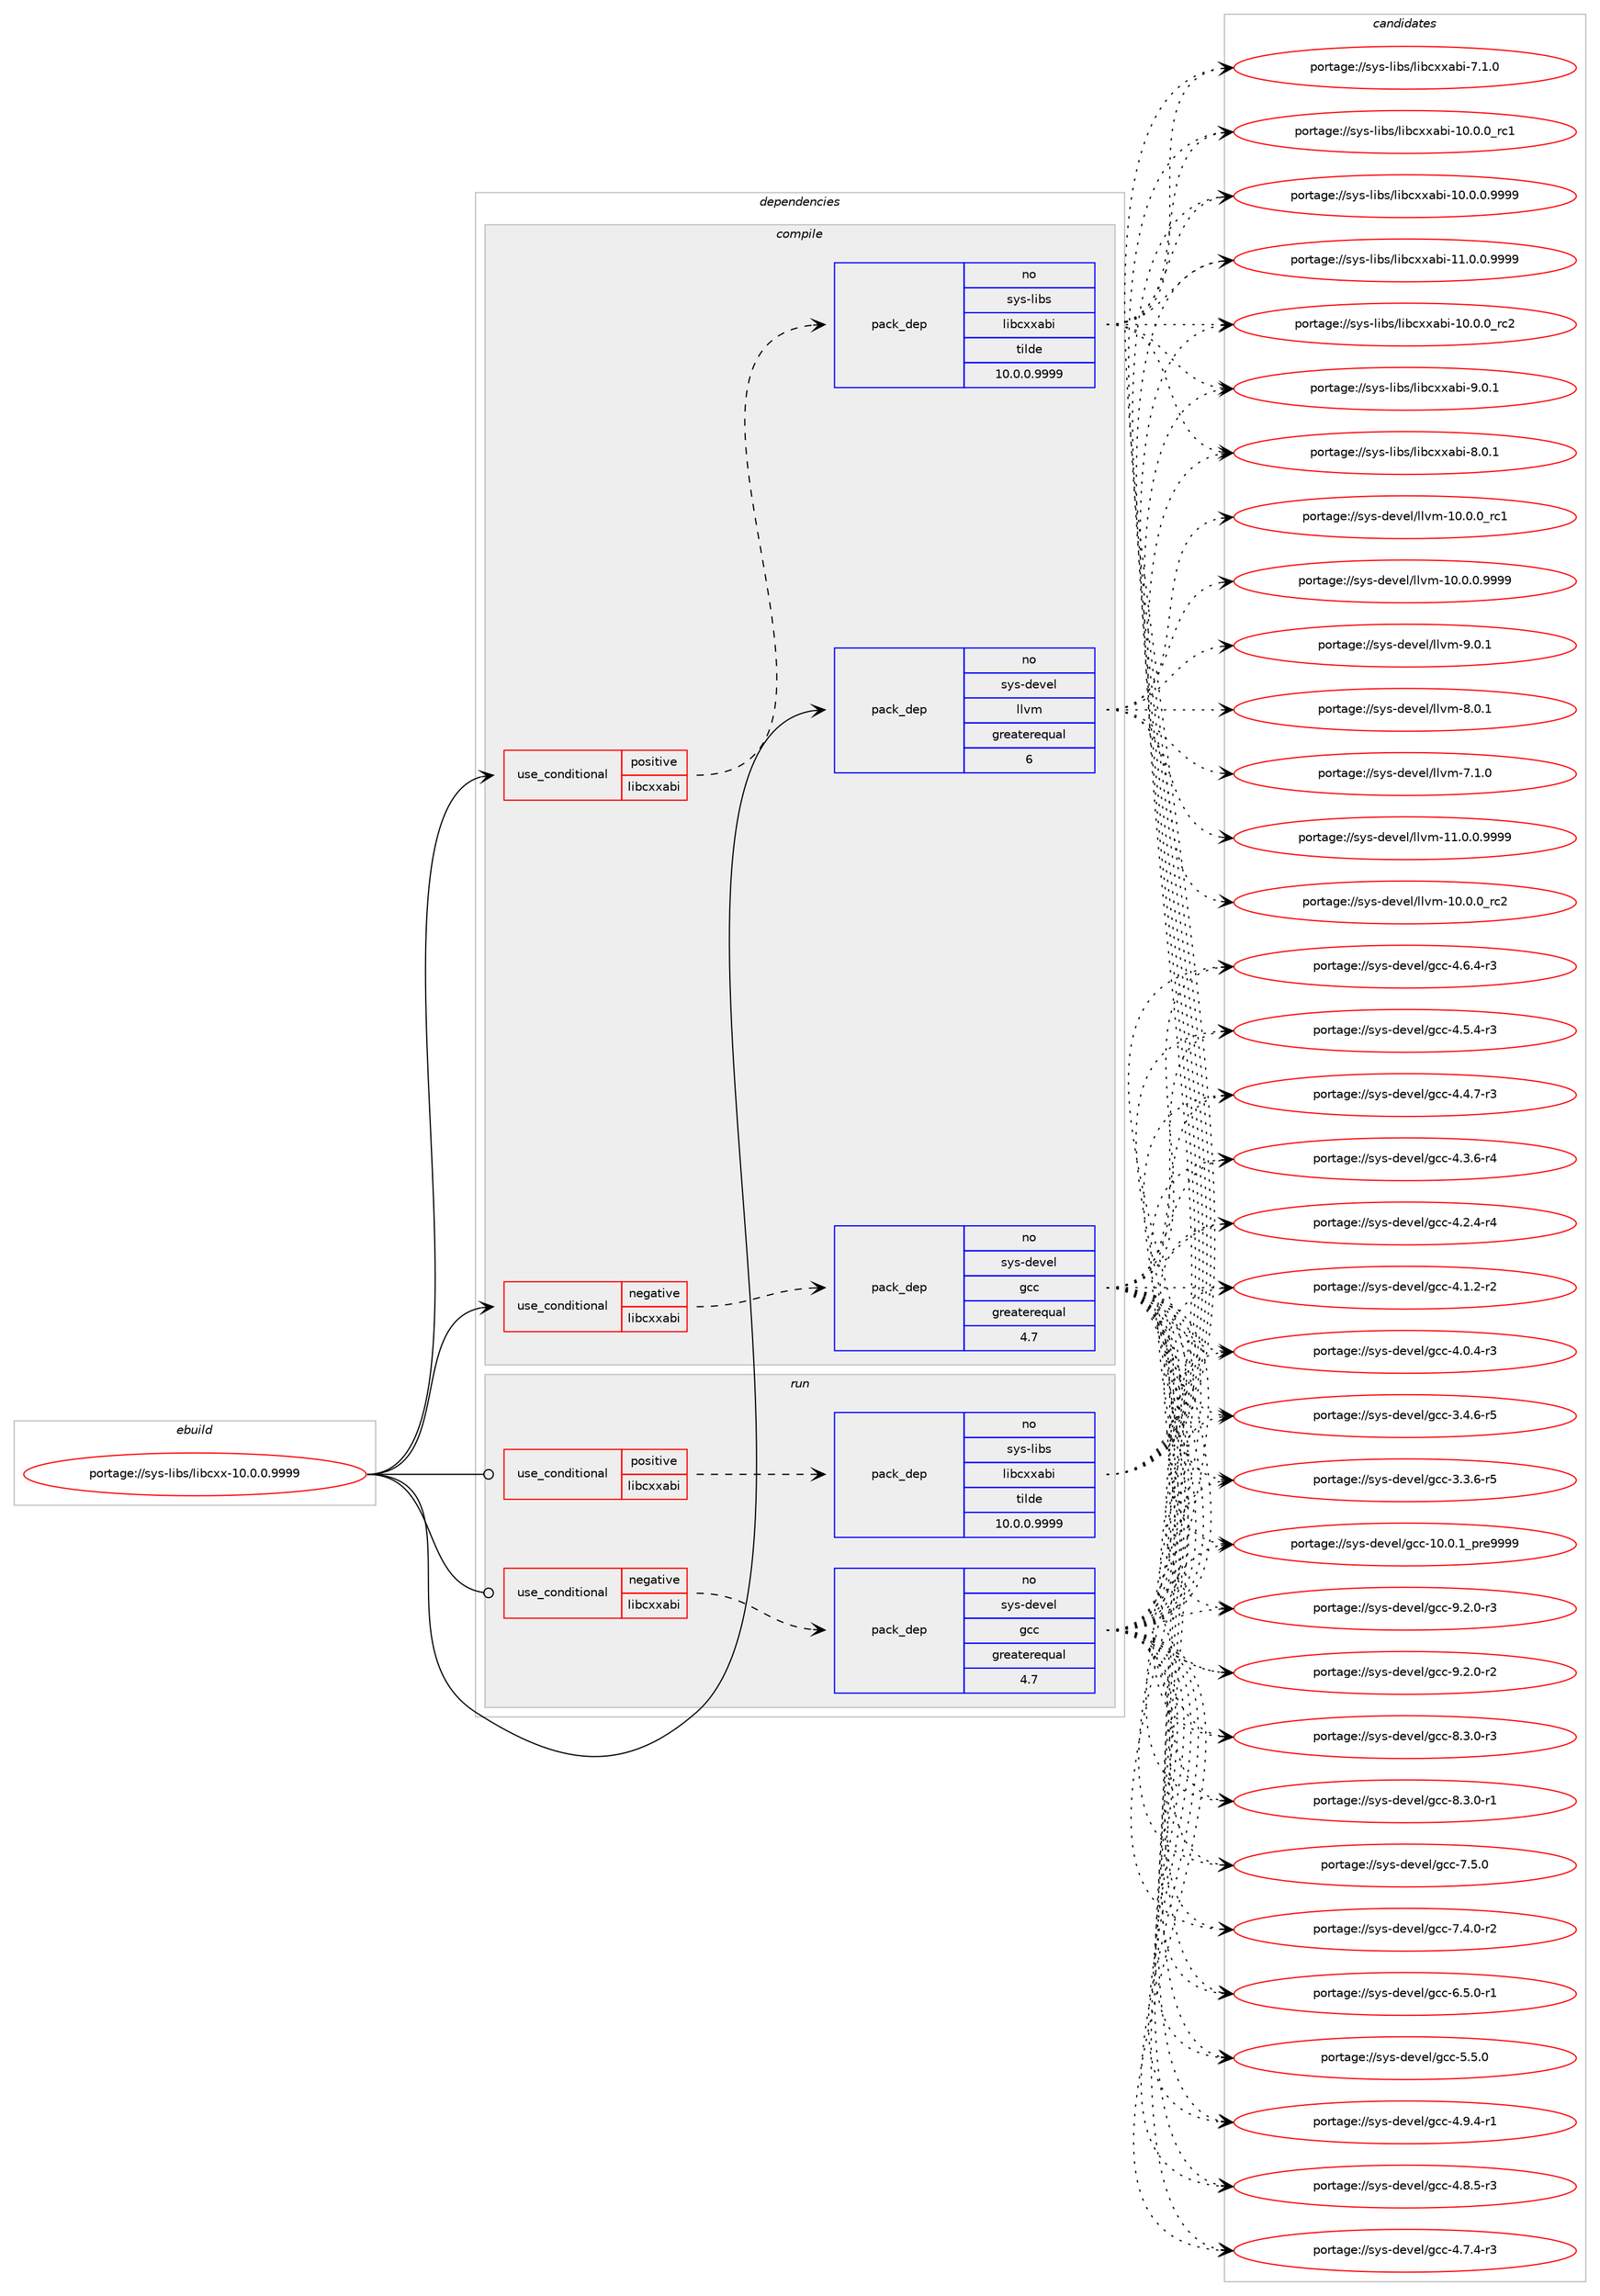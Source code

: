 digraph prolog {

# *************
# Graph options
# *************

newrank=true;
concentrate=true;
compound=true;
graph [rankdir=LR,fontname=Helvetica,fontsize=10,ranksep=1.5];#, ranksep=2.5, nodesep=0.2];
edge  [arrowhead=vee];
node  [fontname=Helvetica,fontsize=10];

# **********
# The ebuild
# **********

subgraph cluster_leftcol {
color=gray;
rank=same;
label=<<i>ebuild</i>>;
id [label="portage://sys-libs/libcxx-10.0.0.9999", color=red, width=4, href="../sys-libs/libcxx-10.0.0.9999.svg"];
}

# ****************
# The dependencies
# ****************

subgraph cluster_midcol {
color=gray;
label=<<i>dependencies</i>>;
subgraph cluster_compile {
fillcolor="#eeeeee";
style=filled;
label=<<i>compile</i>>;
subgraph cond7900 {
dependency42153 [label=<<TABLE BORDER="0" CELLBORDER="1" CELLSPACING="0" CELLPADDING="4"><TR><TD ROWSPAN="3" CELLPADDING="10">use_conditional</TD></TR><TR><TD>negative</TD></TR><TR><TD>libcxxabi</TD></TR></TABLE>>, shape=none, color=red];
subgraph pack33278 {
dependency42154 [label=<<TABLE BORDER="0" CELLBORDER="1" CELLSPACING="0" CELLPADDING="4" WIDTH="220"><TR><TD ROWSPAN="6" CELLPADDING="30">pack_dep</TD></TR><TR><TD WIDTH="110">no</TD></TR><TR><TD>sys-devel</TD></TR><TR><TD>gcc</TD></TR><TR><TD>greaterequal</TD></TR><TR><TD>4.7</TD></TR></TABLE>>, shape=none, color=blue];
}
dependency42153:e -> dependency42154:w [weight=20,style="dashed",arrowhead="vee"];
}
id:e -> dependency42153:w [weight=20,style="solid",arrowhead="vee"];
subgraph cond7901 {
dependency42155 [label=<<TABLE BORDER="0" CELLBORDER="1" CELLSPACING="0" CELLPADDING="4"><TR><TD ROWSPAN="3" CELLPADDING="10">use_conditional</TD></TR><TR><TD>positive</TD></TR><TR><TD>libcxxabi</TD></TR></TABLE>>, shape=none, color=red];
subgraph pack33279 {
dependency42156 [label=<<TABLE BORDER="0" CELLBORDER="1" CELLSPACING="0" CELLPADDING="4" WIDTH="220"><TR><TD ROWSPAN="6" CELLPADDING="30">pack_dep</TD></TR><TR><TD WIDTH="110">no</TD></TR><TR><TD>sys-libs</TD></TR><TR><TD>libcxxabi</TD></TR><TR><TD>tilde</TD></TR><TR><TD>10.0.0.9999</TD></TR></TABLE>>, shape=none, color=blue];
}
dependency42155:e -> dependency42156:w [weight=20,style="dashed",arrowhead="vee"];
}
id:e -> dependency42155:w [weight=20,style="solid",arrowhead="vee"];
subgraph pack33280 {
dependency42157 [label=<<TABLE BORDER="0" CELLBORDER="1" CELLSPACING="0" CELLPADDING="4" WIDTH="220"><TR><TD ROWSPAN="6" CELLPADDING="30">pack_dep</TD></TR><TR><TD WIDTH="110">no</TD></TR><TR><TD>sys-devel</TD></TR><TR><TD>llvm</TD></TR><TR><TD>greaterequal</TD></TR><TR><TD>6</TD></TR></TABLE>>, shape=none, color=blue];
}
id:e -> dependency42157:w [weight=20,style="solid",arrowhead="vee"];
}
subgraph cluster_compileandrun {
fillcolor="#eeeeee";
style=filled;
label=<<i>compile and run</i>>;
}
subgraph cluster_run {
fillcolor="#eeeeee";
style=filled;
label=<<i>run</i>>;
subgraph cond7902 {
dependency42158 [label=<<TABLE BORDER="0" CELLBORDER="1" CELLSPACING="0" CELLPADDING="4"><TR><TD ROWSPAN="3" CELLPADDING="10">use_conditional</TD></TR><TR><TD>negative</TD></TR><TR><TD>libcxxabi</TD></TR></TABLE>>, shape=none, color=red];
subgraph pack33281 {
dependency42159 [label=<<TABLE BORDER="0" CELLBORDER="1" CELLSPACING="0" CELLPADDING="4" WIDTH="220"><TR><TD ROWSPAN="6" CELLPADDING="30">pack_dep</TD></TR><TR><TD WIDTH="110">no</TD></TR><TR><TD>sys-devel</TD></TR><TR><TD>gcc</TD></TR><TR><TD>greaterequal</TD></TR><TR><TD>4.7</TD></TR></TABLE>>, shape=none, color=blue];
}
dependency42158:e -> dependency42159:w [weight=20,style="dashed",arrowhead="vee"];
}
id:e -> dependency42158:w [weight=20,style="solid",arrowhead="odot"];
subgraph cond7903 {
dependency42160 [label=<<TABLE BORDER="0" CELLBORDER="1" CELLSPACING="0" CELLPADDING="4"><TR><TD ROWSPAN="3" CELLPADDING="10">use_conditional</TD></TR><TR><TD>positive</TD></TR><TR><TD>libcxxabi</TD></TR></TABLE>>, shape=none, color=red];
subgraph pack33282 {
dependency42161 [label=<<TABLE BORDER="0" CELLBORDER="1" CELLSPACING="0" CELLPADDING="4" WIDTH="220"><TR><TD ROWSPAN="6" CELLPADDING="30">pack_dep</TD></TR><TR><TD WIDTH="110">no</TD></TR><TR><TD>sys-libs</TD></TR><TR><TD>libcxxabi</TD></TR><TR><TD>tilde</TD></TR><TR><TD>10.0.0.9999</TD></TR></TABLE>>, shape=none, color=blue];
}
dependency42160:e -> dependency42161:w [weight=20,style="dashed",arrowhead="vee"];
}
id:e -> dependency42160:w [weight=20,style="solid",arrowhead="odot"];
}
}

# **************
# The candidates
# **************

subgraph cluster_choices {
rank=same;
color=gray;
label=<<i>candidates</i>>;

subgraph choice33278 {
color=black;
nodesep=1;
choice115121115451001011181011084710399994557465046484511451 [label="portage://sys-devel/gcc-9.2.0-r3", color=red, width=4,href="../sys-devel/gcc-9.2.0-r3.svg"];
choice115121115451001011181011084710399994557465046484511450 [label="portage://sys-devel/gcc-9.2.0-r2", color=red, width=4,href="../sys-devel/gcc-9.2.0-r2.svg"];
choice115121115451001011181011084710399994556465146484511451 [label="portage://sys-devel/gcc-8.3.0-r3", color=red, width=4,href="../sys-devel/gcc-8.3.0-r3.svg"];
choice115121115451001011181011084710399994556465146484511449 [label="portage://sys-devel/gcc-8.3.0-r1", color=red, width=4,href="../sys-devel/gcc-8.3.0-r1.svg"];
choice11512111545100101118101108471039999455546534648 [label="portage://sys-devel/gcc-7.5.0", color=red, width=4,href="../sys-devel/gcc-7.5.0.svg"];
choice115121115451001011181011084710399994555465246484511450 [label="portage://sys-devel/gcc-7.4.0-r2", color=red, width=4,href="../sys-devel/gcc-7.4.0-r2.svg"];
choice115121115451001011181011084710399994554465346484511449 [label="portage://sys-devel/gcc-6.5.0-r1", color=red, width=4,href="../sys-devel/gcc-6.5.0-r1.svg"];
choice11512111545100101118101108471039999455346534648 [label="portage://sys-devel/gcc-5.5.0", color=red, width=4,href="../sys-devel/gcc-5.5.0.svg"];
choice115121115451001011181011084710399994552465746524511449 [label="portage://sys-devel/gcc-4.9.4-r1", color=red, width=4,href="../sys-devel/gcc-4.9.4-r1.svg"];
choice115121115451001011181011084710399994552465646534511451 [label="portage://sys-devel/gcc-4.8.5-r3", color=red, width=4,href="../sys-devel/gcc-4.8.5-r3.svg"];
choice115121115451001011181011084710399994552465546524511451 [label="portage://sys-devel/gcc-4.7.4-r3", color=red, width=4,href="../sys-devel/gcc-4.7.4-r3.svg"];
choice115121115451001011181011084710399994552465446524511451 [label="portage://sys-devel/gcc-4.6.4-r3", color=red, width=4,href="../sys-devel/gcc-4.6.4-r3.svg"];
choice115121115451001011181011084710399994552465346524511451 [label="portage://sys-devel/gcc-4.5.4-r3", color=red, width=4,href="../sys-devel/gcc-4.5.4-r3.svg"];
choice115121115451001011181011084710399994552465246554511451 [label="portage://sys-devel/gcc-4.4.7-r3", color=red, width=4,href="../sys-devel/gcc-4.4.7-r3.svg"];
choice115121115451001011181011084710399994552465146544511452 [label="portage://sys-devel/gcc-4.3.6-r4", color=red, width=4,href="../sys-devel/gcc-4.3.6-r4.svg"];
choice115121115451001011181011084710399994552465046524511452 [label="portage://sys-devel/gcc-4.2.4-r4", color=red, width=4,href="../sys-devel/gcc-4.2.4-r4.svg"];
choice115121115451001011181011084710399994552464946504511450 [label="portage://sys-devel/gcc-4.1.2-r2", color=red, width=4,href="../sys-devel/gcc-4.1.2-r2.svg"];
choice115121115451001011181011084710399994552464846524511451 [label="portage://sys-devel/gcc-4.0.4-r3", color=red, width=4,href="../sys-devel/gcc-4.0.4-r3.svg"];
choice115121115451001011181011084710399994551465246544511453 [label="portage://sys-devel/gcc-3.4.6-r5", color=red, width=4,href="../sys-devel/gcc-3.4.6-r5.svg"];
choice115121115451001011181011084710399994551465146544511453 [label="portage://sys-devel/gcc-3.3.6-r5", color=red, width=4,href="../sys-devel/gcc-3.3.6-r5.svg"];
choice11512111545100101118101108471039999454948464846499511211410157575757 [label="portage://sys-devel/gcc-10.0.1_pre9999", color=red, width=4,href="../sys-devel/gcc-10.0.1_pre9999.svg"];
dependency42154:e -> choice115121115451001011181011084710399994557465046484511451:w [style=dotted,weight="100"];
dependency42154:e -> choice115121115451001011181011084710399994557465046484511450:w [style=dotted,weight="100"];
dependency42154:e -> choice115121115451001011181011084710399994556465146484511451:w [style=dotted,weight="100"];
dependency42154:e -> choice115121115451001011181011084710399994556465146484511449:w [style=dotted,weight="100"];
dependency42154:e -> choice11512111545100101118101108471039999455546534648:w [style=dotted,weight="100"];
dependency42154:e -> choice115121115451001011181011084710399994555465246484511450:w [style=dotted,weight="100"];
dependency42154:e -> choice115121115451001011181011084710399994554465346484511449:w [style=dotted,weight="100"];
dependency42154:e -> choice11512111545100101118101108471039999455346534648:w [style=dotted,weight="100"];
dependency42154:e -> choice115121115451001011181011084710399994552465746524511449:w [style=dotted,weight="100"];
dependency42154:e -> choice115121115451001011181011084710399994552465646534511451:w [style=dotted,weight="100"];
dependency42154:e -> choice115121115451001011181011084710399994552465546524511451:w [style=dotted,weight="100"];
dependency42154:e -> choice115121115451001011181011084710399994552465446524511451:w [style=dotted,weight="100"];
dependency42154:e -> choice115121115451001011181011084710399994552465346524511451:w [style=dotted,weight="100"];
dependency42154:e -> choice115121115451001011181011084710399994552465246554511451:w [style=dotted,weight="100"];
dependency42154:e -> choice115121115451001011181011084710399994552465146544511452:w [style=dotted,weight="100"];
dependency42154:e -> choice115121115451001011181011084710399994552465046524511452:w [style=dotted,weight="100"];
dependency42154:e -> choice115121115451001011181011084710399994552464946504511450:w [style=dotted,weight="100"];
dependency42154:e -> choice115121115451001011181011084710399994552464846524511451:w [style=dotted,weight="100"];
dependency42154:e -> choice115121115451001011181011084710399994551465246544511453:w [style=dotted,weight="100"];
dependency42154:e -> choice115121115451001011181011084710399994551465146544511453:w [style=dotted,weight="100"];
dependency42154:e -> choice11512111545100101118101108471039999454948464846499511211410157575757:w [style=dotted,weight="100"];
}
subgraph choice33279 {
color=black;
nodesep=1;
choice11512111545108105981154710810598991201209798105455746484649 [label="portage://sys-libs/libcxxabi-9.0.1", color=red, width=4,href="../sys-libs/libcxxabi-9.0.1.svg"];
choice11512111545108105981154710810598991201209798105455646484649 [label="portage://sys-libs/libcxxabi-8.0.1", color=red, width=4,href="../sys-libs/libcxxabi-8.0.1.svg"];
choice11512111545108105981154710810598991201209798105455546494648 [label="portage://sys-libs/libcxxabi-7.1.0", color=red, width=4,href="../sys-libs/libcxxabi-7.1.0.svg"];
choice11512111545108105981154710810598991201209798105454949464846484657575757 [label="portage://sys-libs/libcxxabi-11.0.0.9999", color=red, width=4,href="../sys-libs/libcxxabi-11.0.0.9999.svg"];
choice1151211154510810598115471081059899120120979810545494846484648951149950 [label="portage://sys-libs/libcxxabi-10.0.0_rc2", color=red, width=4,href="../sys-libs/libcxxabi-10.0.0_rc2.svg"];
choice1151211154510810598115471081059899120120979810545494846484648951149949 [label="portage://sys-libs/libcxxabi-10.0.0_rc1", color=red, width=4,href="../sys-libs/libcxxabi-10.0.0_rc1.svg"];
choice11512111545108105981154710810598991201209798105454948464846484657575757 [label="portage://sys-libs/libcxxabi-10.0.0.9999", color=red, width=4,href="../sys-libs/libcxxabi-10.0.0.9999.svg"];
dependency42156:e -> choice11512111545108105981154710810598991201209798105455746484649:w [style=dotted,weight="100"];
dependency42156:e -> choice11512111545108105981154710810598991201209798105455646484649:w [style=dotted,weight="100"];
dependency42156:e -> choice11512111545108105981154710810598991201209798105455546494648:w [style=dotted,weight="100"];
dependency42156:e -> choice11512111545108105981154710810598991201209798105454949464846484657575757:w [style=dotted,weight="100"];
dependency42156:e -> choice1151211154510810598115471081059899120120979810545494846484648951149950:w [style=dotted,weight="100"];
dependency42156:e -> choice1151211154510810598115471081059899120120979810545494846484648951149949:w [style=dotted,weight="100"];
dependency42156:e -> choice11512111545108105981154710810598991201209798105454948464846484657575757:w [style=dotted,weight="100"];
}
subgraph choice33280 {
color=black;
nodesep=1;
choice1151211154510010111810110847108108118109455746484649 [label="portage://sys-devel/llvm-9.0.1", color=red, width=4,href="../sys-devel/llvm-9.0.1.svg"];
choice1151211154510010111810110847108108118109455646484649 [label="portage://sys-devel/llvm-8.0.1", color=red, width=4,href="../sys-devel/llvm-8.0.1.svg"];
choice1151211154510010111810110847108108118109455546494648 [label="portage://sys-devel/llvm-7.1.0", color=red, width=4,href="../sys-devel/llvm-7.1.0.svg"];
choice1151211154510010111810110847108108118109454949464846484657575757 [label="portage://sys-devel/llvm-11.0.0.9999", color=red, width=4,href="../sys-devel/llvm-11.0.0.9999.svg"];
choice115121115451001011181011084710810811810945494846484648951149950 [label="portage://sys-devel/llvm-10.0.0_rc2", color=red, width=4,href="../sys-devel/llvm-10.0.0_rc2.svg"];
choice115121115451001011181011084710810811810945494846484648951149949 [label="portage://sys-devel/llvm-10.0.0_rc1", color=red, width=4,href="../sys-devel/llvm-10.0.0_rc1.svg"];
choice1151211154510010111810110847108108118109454948464846484657575757 [label="portage://sys-devel/llvm-10.0.0.9999", color=red, width=4,href="../sys-devel/llvm-10.0.0.9999.svg"];
dependency42157:e -> choice1151211154510010111810110847108108118109455746484649:w [style=dotted,weight="100"];
dependency42157:e -> choice1151211154510010111810110847108108118109455646484649:w [style=dotted,weight="100"];
dependency42157:e -> choice1151211154510010111810110847108108118109455546494648:w [style=dotted,weight="100"];
dependency42157:e -> choice1151211154510010111810110847108108118109454949464846484657575757:w [style=dotted,weight="100"];
dependency42157:e -> choice115121115451001011181011084710810811810945494846484648951149950:w [style=dotted,weight="100"];
dependency42157:e -> choice115121115451001011181011084710810811810945494846484648951149949:w [style=dotted,weight="100"];
dependency42157:e -> choice1151211154510010111810110847108108118109454948464846484657575757:w [style=dotted,weight="100"];
}
subgraph choice33281 {
color=black;
nodesep=1;
choice115121115451001011181011084710399994557465046484511451 [label="portage://sys-devel/gcc-9.2.0-r3", color=red, width=4,href="../sys-devel/gcc-9.2.0-r3.svg"];
choice115121115451001011181011084710399994557465046484511450 [label="portage://sys-devel/gcc-9.2.0-r2", color=red, width=4,href="../sys-devel/gcc-9.2.0-r2.svg"];
choice115121115451001011181011084710399994556465146484511451 [label="portage://sys-devel/gcc-8.3.0-r3", color=red, width=4,href="../sys-devel/gcc-8.3.0-r3.svg"];
choice115121115451001011181011084710399994556465146484511449 [label="portage://sys-devel/gcc-8.3.0-r1", color=red, width=4,href="../sys-devel/gcc-8.3.0-r1.svg"];
choice11512111545100101118101108471039999455546534648 [label="portage://sys-devel/gcc-7.5.0", color=red, width=4,href="../sys-devel/gcc-7.5.0.svg"];
choice115121115451001011181011084710399994555465246484511450 [label="portage://sys-devel/gcc-7.4.0-r2", color=red, width=4,href="../sys-devel/gcc-7.4.0-r2.svg"];
choice115121115451001011181011084710399994554465346484511449 [label="portage://sys-devel/gcc-6.5.0-r1", color=red, width=4,href="../sys-devel/gcc-6.5.0-r1.svg"];
choice11512111545100101118101108471039999455346534648 [label="portage://sys-devel/gcc-5.5.0", color=red, width=4,href="../sys-devel/gcc-5.5.0.svg"];
choice115121115451001011181011084710399994552465746524511449 [label="portage://sys-devel/gcc-4.9.4-r1", color=red, width=4,href="../sys-devel/gcc-4.9.4-r1.svg"];
choice115121115451001011181011084710399994552465646534511451 [label="portage://sys-devel/gcc-4.8.5-r3", color=red, width=4,href="../sys-devel/gcc-4.8.5-r3.svg"];
choice115121115451001011181011084710399994552465546524511451 [label="portage://sys-devel/gcc-4.7.4-r3", color=red, width=4,href="../sys-devel/gcc-4.7.4-r3.svg"];
choice115121115451001011181011084710399994552465446524511451 [label="portage://sys-devel/gcc-4.6.4-r3", color=red, width=4,href="../sys-devel/gcc-4.6.4-r3.svg"];
choice115121115451001011181011084710399994552465346524511451 [label="portage://sys-devel/gcc-4.5.4-r3", color=red, width=4,href="../sys-devel/gcc-4.5.4-r3.svg"];
choice115121115451001011181011084710399994552465246554511451 [label="portage://sys-devel/gcc-4.4.7-r3", color=red, width=4,href="../sys-devel/gcc-4.4.7-r3.svg"];
choice115121115451001011181011084710399994552465146544511452 [label="portage://sys-devel/gcc-4.3.6-r4", color=red, width=4,href="../sys-devel/gcc-4.3.6-r4.svg"];
choice115121115451001011181011084710399994552465046524511452 [label="portage://sys-devel/gcc-4.2.4-r4", color=red, width=4,href="../sys-devel/gcc-4.2.4-r4.svg"];
choice115121115451001011181011084710399994552464946504511450 [label="portage://sys-devel/gcc-4.1.2-r2", color=red, width=4,href="../sys-devel/gcc-4.1.2-r2.svg"];
choice115121115451001011181011084710399994552464846524511451 [label="portage://sys-devel/gcc-4.0.4-r3", color=red, width=4,href="../sys-devel/gcc-4.0.4-r3.svg"];
choice115121115451001011181011084710399994551465246544511453 [label="portage://sys-devel/gcc-3.4.6-r5", color=red, width=4,href="../sys-devel/gcc-3.4.6-r5.svg"];
choice115121115451001011181011084710399994551465146544511453 [label="portage://sys-devel/gcc-3.3.6-r5", color=red, width=4,href="../sys-devel/gcc-3.3.6-r5.svg"];
choice11512111545100101118101108471039999454948464846499511211410157575757 [label="portage://sys-devel/gcc-10.0.1_pre9999", color=red, width=4,href="../sys-devel/gcc-10.0.1_pre9999.svg"];
dependency42159:e -> choice115121115451001011181011084710399994557465046484511451:w [style=dotted,weight="100"];
dependency42159:e -> choice115121115451001011181011084710399994557465046484511450:w [style=dotted,weight="100"];
dependency42159:e -> choice115121115451001011181011084710399994556465146484511451:w [style=dotted,weight="100"];
dependency42159:e -> choice115121115451001011181011084710399994556465146484511449:w [style=dotted,weight="100"];
dependency42159:e -> choice11512111545100101118101108471039999455546534648:w [style=dotted,weight="100"];
dependency42159:e -> choice115121115451001011181011084710399994555465246484511450:w [style=dotted,weight="100"];
dependency42159:e -> choice115121115451001011181011084710399994554465346484511449:w [style=dotted,weight="100"];
dependency42159:e -> choice11512111545100101118101108471039999455346534648:w [style=dotted,weight="100"];
dependency42159:e -> choice115121115451001011181011084710399994552465746524511449:w [style=dotted,weight="100"];
dependency42159:e -> choice115121115451001011181011084710399994552465646534511451:w [style=dotted,weight="100"];
dependency42159:e -> choice115121115451001011181011084710399994552465546524511451:w [style=dotted,weight="100"];
dependency42159:e -> choice115121115451001011181011084710399994552465446524511451:w [style=dotted,weight="100"];
dependency42159:e -> choice115121115451001011181011084710399994552465346524511451:w [style=dotted,weight="100"];
dependency42159:e -> choice115121115451001011181011084710399994552465246554511451:w [style=dotted,weight="100"];
dependency42159:e -> choice115121115451001011181011084710399994552465146544511452:w [style=dotted,weight="100"];
dependency42159:e -> choice115121115451001011181011084710399994552465046524511452:w [style=dotted,weight="100"];
dependency42159:e -> choice115121115451001011181011084710399994552464946504511450:w [style=dotted,weight="100"];
dependency42159:e -> choice115121115451001011181011084710399994552464846524511451:w [style=dotted,weight="100"];
dependency42159:e -> choice115121115451001011181011084710399994551465246544511453:w [style=dotted,weight="100"];
dependency42159:e -> choice115121115451001011181011084710399994551465146544511453:w [style=dotted,weight="100"];
dependency42159:e -> choice11512111545100101118101108471039999454948464846499511211410157575757:w [style=dotted,weight="100"];
}
subgraph choice33282 {
color=black;
nodesep=1;
choice11512111545108105981154710810598991201209798105455746484649 [label="portage://sys-libs/libcxxabi-9.0.1", color=red, width=4,href="../sys-libs/libcxxabi-9.0.1.svg"];
choice11512111545108105981154710810598991201209798105455646484649 [label="portage://sys-libs/libcxxabi-8.0.1", color=red, width=4,href="../sys-libs/libcxxabi-8.0.1.svg"];
choice11512111545108105981154710810598991201209798105455546494648 [label="portage://sys-libs/libcxxabi-7.1.0", color=red, width=4,href="../sys-libs/libcxxabi-7.1.0.svg"];
choice11512111545108105981154710810598991201209798105454949464846484657575757 [label="portage://sys-libs/libcxxabi-11.0.0.9999", color=red, width=4,href="../sys-libs/libcxxabi-11.0.0.9999.svg"];
choice1151211154510810598115471081059899120120979810545494846484648951149950 [label="portage://sys-libs/libcxxabi-10.0.0_rc2", color=red, width=4,href="../sys-libs/libcxxabi-10.0.0_rc2.svg"];
choice1151211154510810598115471081059899120120979810545494846484648951149949 [label="portage://sys-libs/libcxxabi-10.0.0_rc1", color=red, width=4,href="../sys-libs/libcxxabi-10.0.0_rc1.svg"];
choice11512111545108105981154710810598991201209798105454948464846484657575757 [label="portage://sys-libs/libcxxabi-10.0.0.9999", color=red, width=4,href="../sys-libs/libcxxabi-10.0.0.9999.svg"];
dependency42161:e -> choice11512111545108105981154710810598991201209798105455746484649:w [style=dotted,weight="100"];
dependency42161:e -> choice11512111545108105981154710810598991201209798105455646484649:w [style=dotted,weight="100"];
dependency42161:e -> choice11512111545108105981154710810598991201209798105455546494648:w [style=dotted,weight="100"];
dependency42161:e -> choice11512111545108105981154710810598991201209798105454949464846484657575757:w [style=dotted,weight="100"];
dependency42161:e -> choice1151211154510810598115471081059899120120979810545494846484648951149950:w [style=dotted,weight="100"];
dependency42161:e -> choice1151211154510810598115471081059899120120979810545494846484648951149949:w [style=dotted,weight="100"];
dependency42161:e -> choice11512111545108105981154710810598991201209798105454948464846484657575757:w [style=dotted,weight="100"];
}
}

}
